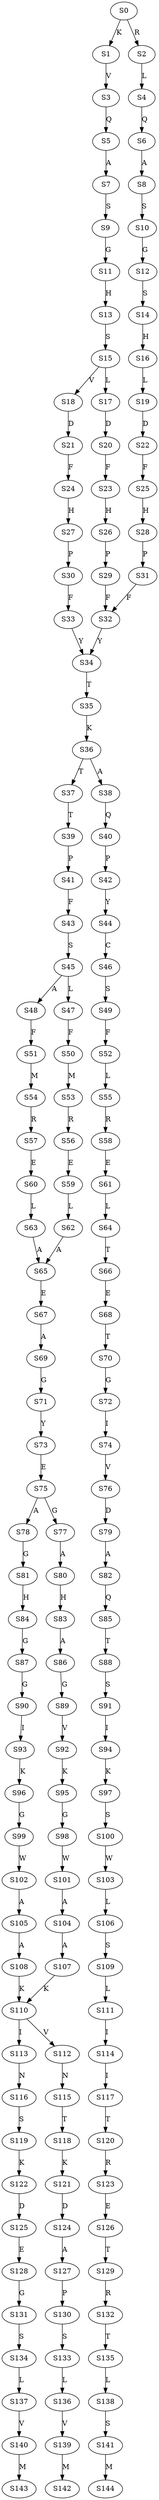 strict digraph  {
	S0 -> S1 [ label = K ];
	S0 -> S2 [ label = R ];
	S1 -> S3 [ label = V ];
	S2 -> S4 [ label = L ];
	S3 -> S5 [ label = Q ];
	S4 -> S6 [ label = Q ];
	S5 -> S7 [ label = A ];
	S6 -> S8 [ label = A ];
	S7 -> S9 [ label = S ];
	S8 -> S10 [ label = S ];
	S9 -> S11 [ label = G ];
	S10 -> S12 [ label = G ];
	S11 -> S13 [ label = H ];
	S12 -> S14 [ label = S ];
	S13 -> S15 [ label = S ];
	S14 -> S16 [ label = H ];
	S15 -> S17 [ label = L ];
	S15 -> S18 [ label = V ];
	S16 -> S19 [ label = L ];
	S17 -> S20 [ label = D ];
	S18 -> S21 [ label = D ];
	S19 -> S22 [ label = D ];
	S20 -> S23 [ label = F ];
	S21 -> S24 [ label = F ];
	S22 -> S25 [ label = F ];
	S23 -> S26 [ label = H ];
	S24 -> S27 [ label = H ];
	S25 -> S28 [ label = H ];
	S26 -> S29 [ label = P ];
	S27 -> S30 [ label = P ];
	S28 -> S31 [ label = P ];
	S29 -> S32 [ label = F ];
	S30 -> S33 [ label = F ];
	S31 -> S32 [ label = F ];
	S32 -> S34 [ label = Y ];
	S33 -> S34 [ label = Y ];
	S34 -> S35 [ label = T ];
	S35 -> S36 [ label = K ];
	S36 -> S37 [ label = T ];
	S36 -> S38 [ label = A ];
	S37 -> S39 [ label = T ];
	S38 -> S40 [ label = Q ];
	S39 -> S41 [ label = P ];
	S40 -> S42 [ label = P ];
	S41 -> S43 [ label = F ];
	S42 -> S44 [ label = Y ];
	S43 -> S45 [ label = S ];
	S44 -> S46 [ label = C ];
	S45 -> S47 [ label = L ];
	S45 -> S48 [ label = A ];
	S46 -> S49 [ label = S ];
	S47 -> S50 [ label = F ];
	S48 -> S51 [ label = F ];
	S49 -> S52 [ label = F ];
	S50 -> S53 [ label = M ];
	S51 -> S54 [ label = M ];
	S52 -> S55 [ label = L ];
	S53 -> S56 [ label = R ];
	S54 -> S57 [ label = R ];
	S55 -> S58 [ label = R ];
	S56 -> S59 [ label = E ];
	S57 -> S60 [ label = E ];
	S58 -> S61 [ label = E ];
	S59 -> S62 [ label = L ];
	S60 -> S63 [ label = L ];
	S61 -> S64 [ label = L ];
	S62 -> S65 [ label = A ];
	S63 -> S65 [ label = A ];
	S64 -> S66 [ label = T ];
	S65 -> S67 [ label = E ];
	S66 -> S68 [ label = E ];
	S67 -> S69 [ label = A ];
	S68 -> S70 [ label = T ];
	S69 -> S71 [ label = G ];
	S70 -> S72 [ label = G ];
	S71 -> S73 [ label = Y ];
	S72 -> S74 [ label = I ];
	S73 -> S75 [ label = E ];
	S74 -> S76 [ label = V ];
	S75 -> S77 [ label = G ];
	S75 -> S78 [ label = A ];
	S76 -> S79 [ label = D ];
	S77 -> S80 [ label = A ];
	S78 -> S81 [ label = G ];
	S79 -> S82 [ label = A ];
	S80 -> S83 [ label = H ];
	S81 -> S84 [ label = H ];
	S82 -> S85 [ label = Q ];
	S83 -> S86 [ label = A ];
	S84 -> S87 [ label = G ];
	S85 -> S88 [ label = T ];
	S86 -> S89 [ label = G ];
	S87 -> S90 [ label = G ];
	S88 -> S91 [ label = S ];
	S89 -> S92 [ label = V ];
	S90 -> S93 [ label = I ];
	S91 -> S94 [ label = I ];
	S92 -> S95 [ label = K ];
	S93 -> S96 [ label = K ];
	S94 -> S97 [ label = K ];
	S95 -> S98 [ label = G ];
	S96 -> S99 [ label = G ];
	S97 -> S100 [ label = S ];
	S98 -> S101 [ label = W ];
	S99 -> S102 [ label = W ];
	S100 -> S103 [ label = W ];
	S101 -> S104 [ label = A ];
	S102 -> S105 [ label = A ];
	S103 -> S106 [ label = L ];
	S104 -> S107 [ label = A ];
	S105 -> S108 [ label = A ];
	S106 -> S109 [ label = S ];
	S107 -> S110 [ label = K ];
	S108 -> S110 [ label = K ];
	S109 -> S111 [ label = L ];
	S110 -> S112 [ label = V ];
	S110 -> S113 [ label = I ];
	S111 -> S114 [ label = I ];
	S112 -> S115 [ label = N ];
	S113 -> S116 [ label = N ];
	S114 -> S117 [ label = I ];
	S115 -> S118 [ label = T ];
	S116 -> S119 [ label = S ];
	S117 -> S120 [ label = T ];
	S118 -> S121 [ label = K ];
	S119 -> S122 [ label = K ];
	S120 -> S123 [ label = R ];
	S121 -> S124 [ label = D ];
	S122 -> S125 [ label = D ];
	S123 -> S126 [ label = E ];
	S124 -> S127 [ label = A ];
	S125 -> S128 [ label = E ];
	S126 -> S129 [ label = T ];
	S127 -> S130 [ label = P ];
	S128 -> S131 [ label = G ];
	S129 -> S132 [ label = R ];
	S130 -> S133 [ label = S ];
	S131 -> S134 [ label = S ];
	S132 -> S135 [ label = T ];
	S133 -> S136 [ label = L ];
	S134 -> S137 [ label = L ];
	S135 -> S138 [ label = L ];
	S136 -> S139 [ label = V ];
	S137 -> S140 [ label = V ];
	S138 -> S141 [ label = S ];
	S139 -> S142 [ label = M ];
	S140 -> S143 [ label = M ];
	S141 -> S144 [ label = M ];
}
